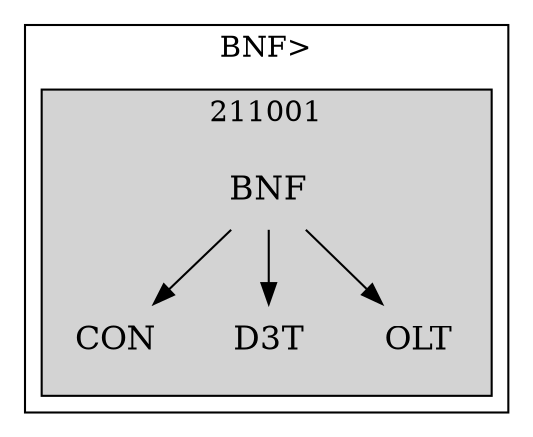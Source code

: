 strict digraph FirstlevelCluster {
	labelloc = "t";
	compound = false;
	subgraph cluster_0 {
	label= "BNF>";
		subgraph	cluster_2 {
		label = "211001";
			style = filled;
			node	[label = CON, shape = plaintext, fontsize = 16] CON2;
			node	[label = BNF, shape = plaintext, fontsize = 16] BNF2;
			node	[label = D3T, shape = plaintext, fontsize = 16] D3T2;
			node	[label = OLT, shape = plaintext, fontsize = 16] OLT2;
			BNF2->CON2;BNF2->D3T2;BNF2->OLT2;			}
}}